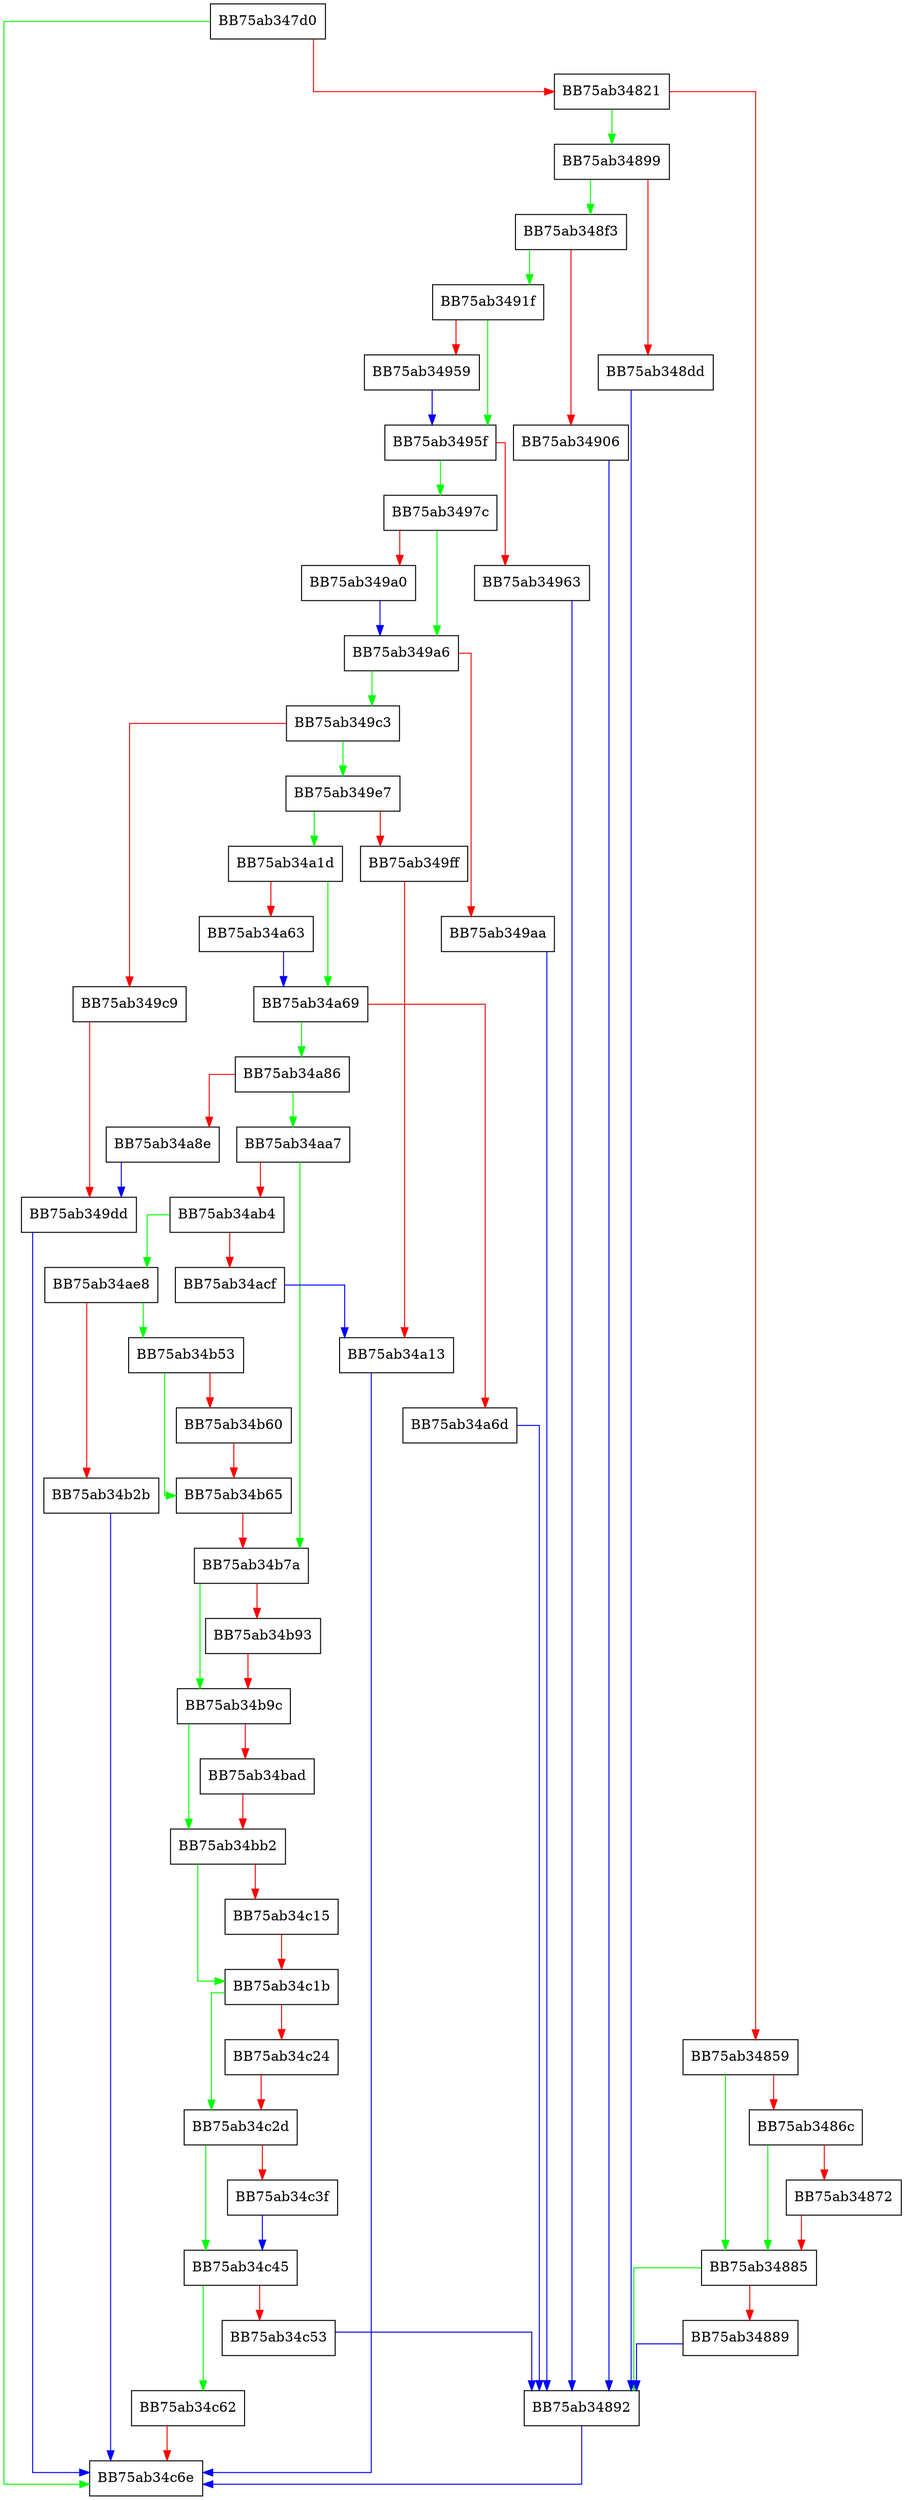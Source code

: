 digraph GetProject {
  node [shape="box"];
  graph [splines=ortho];
  BB75ab347d0 -> BB75ab34c6e [color="green"];
  BB75ab347d0 -> BB75ab34821 [color="red"];
  BB75ab34821 -> BB75ab34899 [color="green"];
  BB75ab34821 -> BB75ab34859 [color="red"];
  BB75ab34859 -> BB75ab34885 [color="green"];
  BB75ab34859 -> BB75ab3486c [color="red"];
  BB75ab3486c -> BB75ab34885 [color="green"];
  BB75ab3486c -> BB75ab34872 [color="red"];
  BB75ab34872 -> BB75ab34885 [color="red"];
  BB75ab34885 -> BB75ab34892 [color="green"];
  BB75ab34885 -> BB75ab34889 [color="red"];
  BB75ab34889 -> BB75ab34892 [color="blue"];
  BB75ab34892 -> BB75ab34c6e [color="blue"];
  BB75ab34899 -> BB75ab348f3 [color="green"];
  BB75ab34899 -> BB75ab348dd [color="red"];
  BB75ab348dd -> BB75ab34892 [color="blue"];
  BB75ab348f3 -> BB75ab3491f [color="green"];
  BB75ab348f3 -> BB75ab34906 [color="red"];
  BB75ab34906 -> BB75ab34892 [color="blue"];
  BB75ab3491f -> BB75ab3495f [color="green"];
  BB75ab3491f -> BB75ab34959 [color="red"];
  BB75ab34959 -> BB75ab3495f [color="blue"];
  BB75ab3495f -> BB75ab3497c [color="green"];
  BB75ab3495f -> BB75ab34963 [color="red"];
  BB75ab34963 -> BB75ab34892 [color="blue"];
  BB75ab3497c -> BB75ab349a6 [color="green"];
  BB75ab3497c -> BB75ab349a0 [color="red"];
  BB75ab349a0 -> BB75ab349a6 [color="blue"];
  BB75ab349a6 -> BB75ab349c3 [color="green"];
  BB75ab349a6 -> BB75ab349aa [color="red"];
  BB75ab349aa -> BB75ab34892 [color="blue"];
  BB75ab349c3 -> BB75ab349e7 [color="green"];
  BB75ab349c3 -> BB75ab349c9 [color="red"];
  BB75ab349c9 -> BB75ab349dd [color="red"];
  BB75ab349dd -> BB75ab34c6e [color="blue"];
  BB75ab349e7 -> BB75ab34a1d [color="green"];
  BB75ab349e7 -> BB75ab349ff [color="red"];
  BB75ab349ff -> BB75ab34a13 [color="red"];
  BB75ab34a13 -> BB75ab34c6e [color="blue"];
  BB75ab34a1d -> BB75ab34a69 [color="green"];
  BB75ab34a1d -> BB75ab34a63 [color="red"];
  BB75ab34a63 -> BB75ab34a69 [color="blue"];
  BB75ab34a69 -> BB75ab34a86 [color="green"];
  BB75ab34a69 -> BB75ab34a6d [color="red"];
  BB75ab34a6d -> BB75ab34892 [color="blue"];
  BB75ab34a86 -> BB75ab34aa7 [color="green"];
  BB75ab34a86 -> BB75ab34a8e [color="red"];
  BB75ab34a8e -> BB75ab349dd [color="blue"];
  BB75ab34aa7 -> BB75ab34b7a [color="green"];
  BB75ab34aa7 -> BB75ab34ab4 [color="red"];
  BB75ab34ab4 -> BB75ab34ae8 [color="green"];
  BB75ab34ab4 -> BB75ab34acf [color="red"];
  BB75ab34acf -> BB75ab34a13 [color="blue"];
  BB75ab34ae8 -> BB75ab34b53 [color="green"];
  BB75ab34ae8 -> BB75ab34b2b [color="red"];
  BB75ab34b2b -> BB75ab34c6e [color="blue"];
  BB75ab34b53 -> BB75ab34b65 [color="green"];
  BB75ab34b53 -> BB75ab34b60 [color="red"];
  BB75ab34b60 -> BB75ab34b65 [color="red"];
  BB75ab34b65 -> BB75ab34b7a [color="red"];
  BB75ab34b7a -> BB75ab34b9c [color="green"];
  BB75ab34b7a -> BB75ab34b93 [color="red"];
  BB75ab34b93 -> BB75ab34b9c [color="red"];
  BB75ab34b9c -> BB75ab34bb2 [color="green"];
  BB75ab34b9c -> BB75ab34bad [color="red"];
  BB75ab34bad -> BB75ab34bb2 [color="red"];
  BB75ab34bb2 -> BB75ab34c1b [color="green"];
  BB75ab34bb2 -> BB75ab34c15 [color="red"];
  BB75ab34c15 -> BB75ab34c1b [color="red"];
  BB75ab34c1b -> BB75ab34c2d [color="green"];
  BB75ab34c1b -> BB75ab34c24 [color="red"];
  BB75ab34c24 -> BB75ab34c2d [color="red"];
  BB75ab34c2d -> BB75ab34c45 [color="green"];
  BB75ab34c2d -> BB75ab34c3f [color="red"];
  BB75ab34c3f -> BB75ab34c45 [color="blue"];
  BB75ab34c45 -> BB75ab34c62 [color="green"];
  BB75ab34c45 -> BB75ab34c53 [color="red"];
  BB75ab34c53 -> BB75ab34892 [color="blue"];
  BB75ab34c62 -> BB75ab34c6e [color="red"];
}